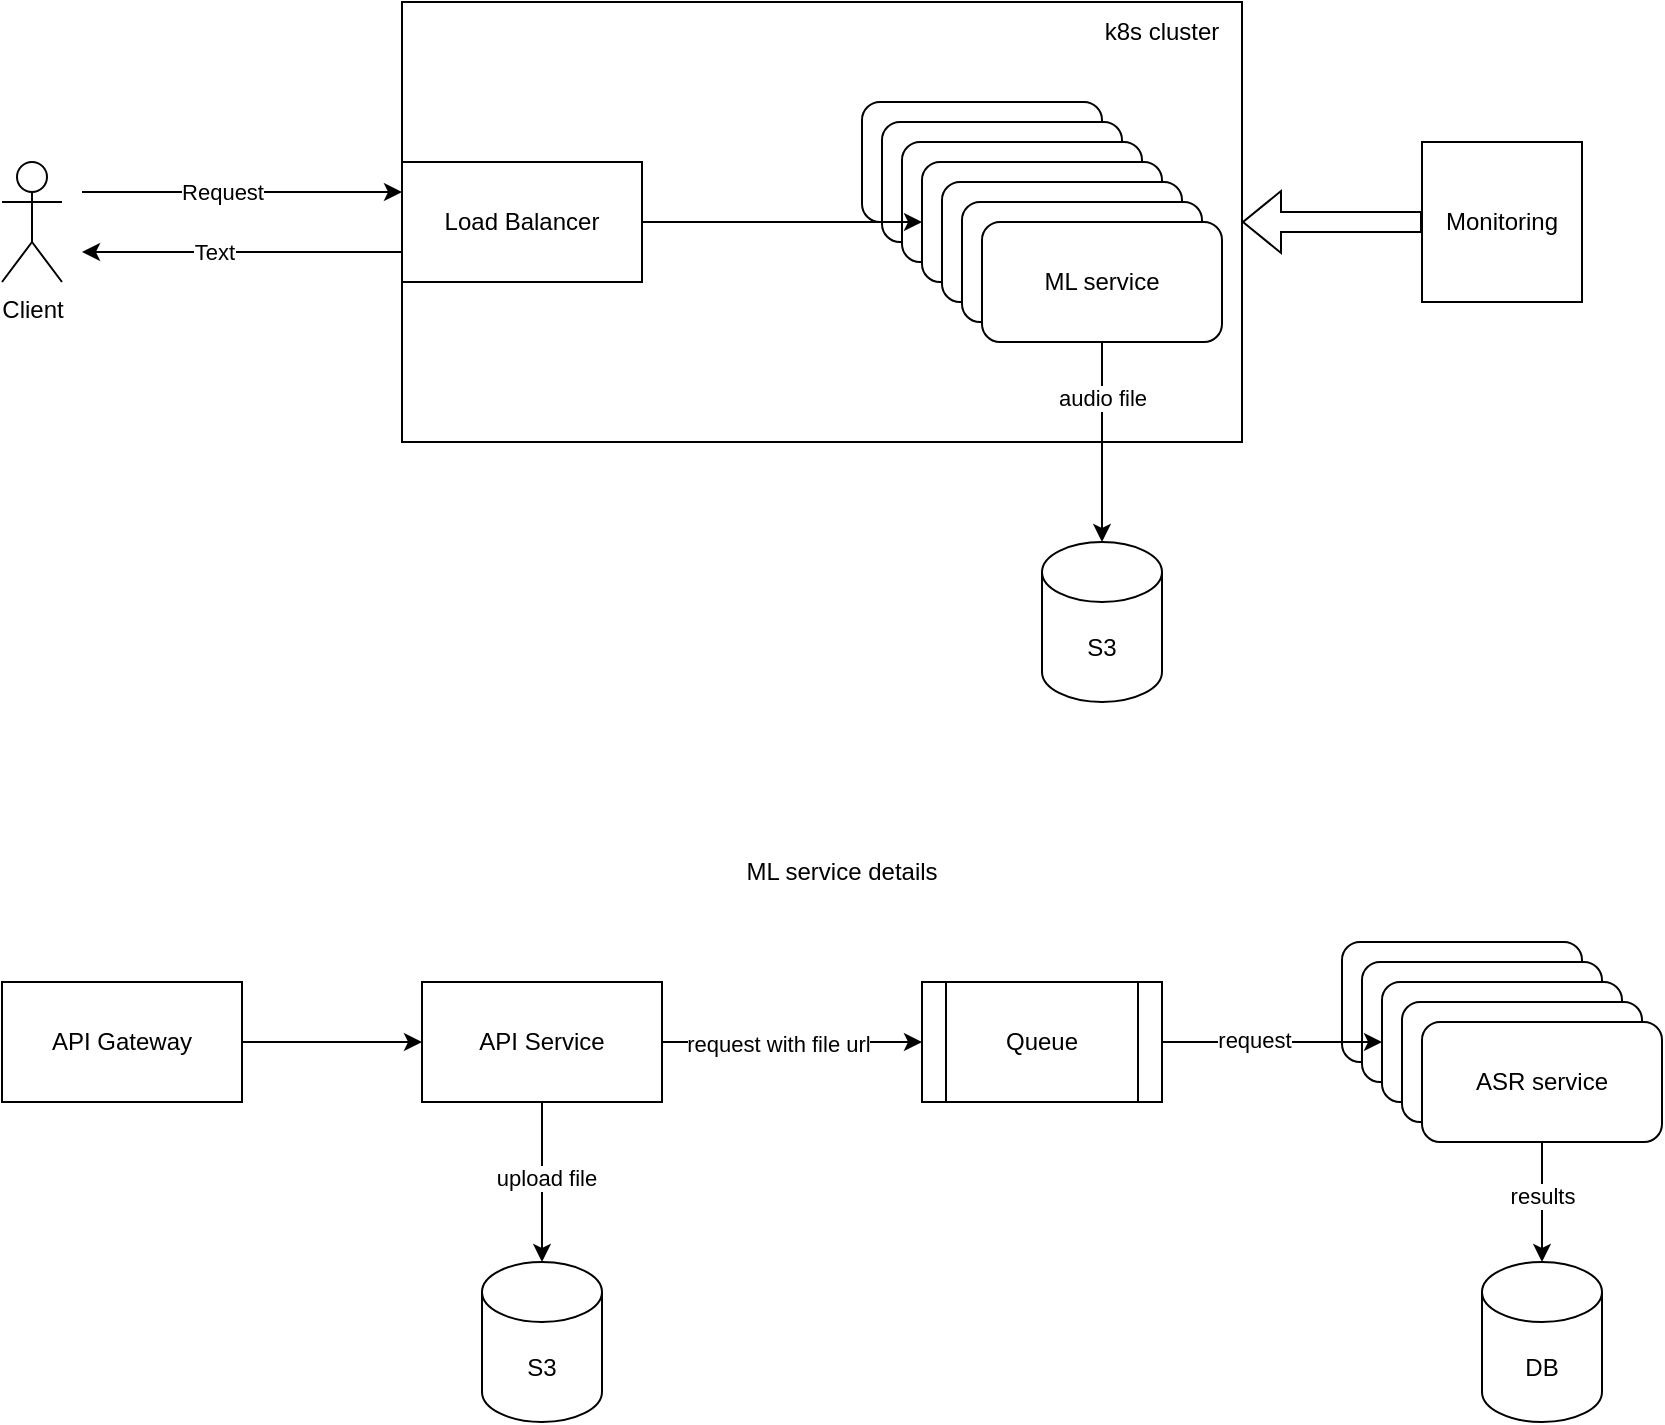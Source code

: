 <mxfile version="24.7.7">
  <diagram name="Page-1" id="upOTJ0jmmhxhSmlYqF_-">
    <mxGraphModel dx="1434" dy="785" grid="1" gridSize="10" guides="1" tooltips="1" connect="1" arrows="1" fold="1" page="1" pageScale="1" pageWidth="850" pageHeight="1100" math="0" shadow="0">
      <root>
        <mxCell id="0" />
        <mxCell id="1" parent="0" />
        <mxCell id="Utul95HGGhNCa7YosB5a-2" value="" style="rounded=0;whiteSpace=wrap;html=1;" vertex="1" parent="1">
          <mxGeometry x="200" width="420" height="220" as="geometry" />
        </mxCell>
        <mxCell id="Utul95HGGhNCa7YosB5a-4" value="" style="rounded=1;whiteSpace=wrap;html=1;" vertex="1" parent="1">
          <mxGeometry x="430" y="50" width="120" height="60" as="geometry" />
        </mxCell>
        <mxCell id="Utul95HGGhNCa7YosB5a-5" value="" style="rounded=1;whiteSpace=wrap;html=1;" vertex="1" parent="1">
          <mxGeometry x="440" y="60" width="120" height="60" as="geometry" />
        </mxCell>
        <mxCell id="Utul95HGGhNCa7YosB5a-6" value="" style="rounded=1;whiteSpace=wrap;html=1;" vertex="1" parent="1">
          <mxGeometry x="450" y="70" width="120" height="60" as="geometry" />
        </mxCell>
        <mxCell id="Utul95HGGhNCa7YosB5a-7" value="" style="rounded=1;whiteSpace=wrap;html=1;" vertex="1" parent="1">
          <mxGeometry x="460" y="80" width="120" height="60" as="geometry" />
        </mxCell>
        <mxCell id="Utul95HGGhNCa7YosB5a-8" value="" style="rounded=1;whiteSpace=wrap;html=1;" vertex="1" parent="1">
          <mxGeometry x="470" y="90" width="120" height="60" as="geometry" />
        </mxCell>
        <mxCell id="Utul95HGGhNCa7YosB5a-34" value="" style="rounded=1;whiteSpace=wrap;html=1;" vertex="1" parent="1">
          <mxGeometry x="670" y="470" width="120" height="60" as="geometry" />
        </mxCell>
        <mxCell id="Utul95HGGhNCa7YosB5a-35" value="" style="rounded=1;whiteSpace=wrap;html=1;" vertex="1" parent="1">
          <mxGeometry x="680" y="480" width="120" height="60" as="geometry" />
        </mxCell>
        <mxCell id="Utul95HGGhNCa7YosB5a-36" value="" style="rounded=1;whiteSpace=wrap;html=1;" vertex="1" parent="1">
          <mxGeometry x="690" y="490" width="120" height="60" as="geometry" />
        </mxCell>
        <mxCell id="Utul95HGGhNCa7YosB5a-37" value="" style="rounded=1;whiteSpace=wrap;html=1;" vertex="1" parent="1">
          <mxGeometry x="700" y="500" width="120" height="60" as="geometry" />
        </mxCell>
        <mxCell id="Utul95HGGhNCa7YosB5a-1" value="Client" style="shape=umlActor;verticalLabelPosition=bottom;verticalAlign=top;html=1;outlineConnect=0;" vertex="1" parent="1">
          <mxGeometry y="80" width="30" height="60" as="geometry" />
        </mxCell>
        <mxCell id="Utul95HGGhNCa7YosB5a-12" style="edgeStyle=orthogonalEdgeStyle;rounded=0;orthogonalLoop=1;jettySize=auto;html=1;exitX=1;exitY=0.5;exitDx=0;exitDy=0;entryX=0;entryY=0.5;entryDx=0;entryDy=0;" edge="1" parent="1" source="Utul95HGGhNCa7YosB5a-3" target="Utul95HGGhNCa7YosB5a-7">
          <mxGeometry relative="1" as="geometry" />
        </mxCell>
        <mxCell id="Utul95HGGhNCa7YosB5a-3" value="Load Balancer" style="rounded=0;whiteSpace=wrap;html=1;" vertex="1" parent="1">
          <mxGeometry x="200" y="80" width="120" height="60" as="geometry" />
        </mxCell>
        <mxCell id="Utul95HGGhNCa7YosB5a-9" value="" style="rounded=1;whiteSpace=wrap;html=1;" vertex="1" parent="1">
          <mxGeometry x="480" y="100" width="120" height="60" as="geometry" />
        </mxCell>
        <mxCell id="Utul95HGGhNCa7YosB5a-22" style="edgeStyle=orthogonalEdgeStyle;rounded=0;orthogonalLoop=1;jettySize=auto;html=1;exitX=0.5;exitY=1;exitDx=0;exitDy=0;" edge="1" parent="1" source="Utul95HGGhNCa7YosB5a-10" target="Utul95HGGhNCa7YosB5a-21">
          <mxGeometry relative="1" as="geometry" />
        </mxCell>
        <mxCell id="Utul95HGGhNCa7YosB5a-23" value="audio file" style="edgeLabel;html=1;align=center;verticalAlign=middle;resizable=0;points=[];" vertex="1" connectable="0" parent="Utul95HGGhNCa7YosB5a-22">
          <mxGeometry x="-0.44" relative="1" as="geometry">
            <mxPoint as="offset" />
          </mxGeometry>
        </mxCell>
        <mxCell id="Utul95HGGhNCa7YosB5a-10" value="ML service" style="rounded=1;whiteSpace=wrap;html=1;" vertex="1" parent="1">
          <mxGeometry x="490" y="110" width="120" height="60" as="geometry" />
        </mxCell>
        <mxCell id="Utul95HGGhNCa7YosB5a-16" value="" style="endArrow=classic;html=1;rounded=0;entryX=0;entryY=0.25;entryDx=0;entryDy=0;" edge="1" parent="1" target="Utul95HGGhNCa7YosB5a-3">
          <mxGeometry width="50" height="50" relative="1" as="geometry">
            <mxPoint x="40" y="95" as="sourcePoint" />
            <mxPoint x="360" y="290" as="targetPoint" />
          </mxGeometry>
        </mxCell>
        <mxCell id="Utul95HGGhNCa7YosB5a-18" value="Request" style="edgeLabel;html=1;align=center;verticalAlign=middle;resizable=0;points=[];" vertex="1" connectable="0" parent="Utul95HGGhNCa7YosB5a-16">
          <mxGeometry x="-0.125" relative="1" as="geometry">
            <mxPoint as="offset" />
          </mxGeometry>
        </mxCell>
        <mxCell id="Utul95HGGhNCa7YosB5a-17" value="" style="endArrow=classic;html=1;rounded=0;exitX=0;exitY=0.75;exitDx=0;exitDy=0;" edge="1" parent="1" source="Utul95HGGhNCa7YosB5a-3">
          <mxGeometry width="50" height="50" relative="1" as="geometry">
            <mxPoint x="310" y="340" as="sourcePoint" />
            <mxPoint x="40" y="125" as="targetPoint" />
          </mxGeometry>
        </mxCell>
        <mxCell id="Utul95HGGhNCa7YosB5a-19" value="Text" style="edgeLabel;html=1;align=center;verticalAlign=middle;resizable=0;points=[];" vertex="1" connectable="0" parent="Utul95HGGhNCa7YosB5a-17">
          <mxGeometry x="0.175" relative="1" as="geometry">
            <mxPoint as="offset" />
          </mxGeometry>
        </mxCell>
        <mxCell id="Utul95HGGhNCa7YosB5a-20" value="k8s cluster" style="text;html=1;align=center;verticalAlign=middle;whiteSpace=wrap;rounded=0;" vertex="1" parent="1">
          <mxGeometry x="550" width="60" height="30" as="geometry" />
        </mxCell>
        <mxCell id="Utul95HGGhNCa7YosB5a-21" value="S3" style="shape=cylinder3;whiteSpace=wrap;html=1;boundedLbl=1;backgroundOutline=1;size=15;" vertex="1" parent="1">
          <mxGeometry x="520" y="270" width="60" height="80" as="geometry" />
        </mxCell>
        <mxCell id="Utul95HGGhNCa7YosB5a-33" style="edgeStyle=orthogonalEdgeStyle;rounded=0;orthogonalLoop=1;jettySize=auto;html=1;exitX=1;exitY=0.5;exitDx=0;exitDy=0;entryX=0;entryY=0.5;entryDx=0;entryDy=0;" edge="1" parent="1" source="Utul95HGGhNCa7YosB5a-24" target="Utul95HGGhNCa7YosB5a-25">
          <mxGeometry relative="1" as="geometry" />
        </mxCell>
        <mxCell id="Utul95HGGhNCa7YosB5a-24" value="API Gateway" style="rounded=0;whiteSpace=wrap;html=1;" vertex="1" parent="1">
          <mxGeometry y="490" width="120" height="60" as="geometry" />
        </mxCell>
        <mxCell id="Utul95HGGhNCa7YosB5a-31" style="edgeStyle=orthogonalEdgeStyle;rounded=0;orthogonalLoop=1;jettySize=auto;html=1;exitX=1;exitY=0.5;exitDx=0;exitDy=0;entryX=0;entryY=0.5;entryDx=0;entryDy=0;" edge="1" parent="1" source="Utul95HGGhNCa7YosB5a-25" target="Utul95HGGhNCa7YosB5a-30">
          <mxGeometry relative="1" as="geometry" />
        </mxCell>
        <mxCell id="Utul95HGGhNCa7YosB5a-32" value="request with file url" style="edgeLabel;html=1;align=center;verticalAlign=middle;resizable=0;points=[];" vertex="1" connectable="0" parent="Utul95HGGhNCa7YosB5a-31">
          <mxGeometry x="-0.108" y="-1" relative="1" as="geometry">
            <mxPoint as="offset" />
          </mxGeometry>
        </mxCell>
        <mxCell id="Utul95HGGhNCa7YosB5a-25" value="API Service" style="rounded=0;whiteSpace=wrap;html=1;" vertex="1" parent="1">
          <mxGeometry x="210" y="490" width="120" height="60" as="geometry" />
        </mxCell>
        <mxCell id="Utul95HGGhNCa7YosB5a-26" value="S3" style="shape=cylinder3;whiteSpace=wrap;html=1;boundedLbl=1;backgroundOutline=1;size=15;" vertex="1" parent="1">
          <mxGeometry x="240" y="630" width="60" height="80" as="geometry" />
        </mxCell>
        <mxCell id="Utul95HGGhNCa7YosB5a-27" style="edgeStyle=orthogonalEdgeStyle;rounded=0;orthogonalLoop=1;jettySize=auto;html=1;exitX=0.5;exitY=1;exitDx=0;exitDy=0;entryX=0.5;entryY=0;entryDx=0;entryDy=0;entryPerimeter=0;" edge="1" parent="1" source="Utul95HGGhNCa7YosB5a-25" target="Utul95HGGhNCa7YosB5a-26">
          <mxGeometry relative="1" as="geometry" />
        </mxCell>
        <mxCell id="Utul95HGGhNCa7YosB5a-28" value="upload file" style="edgeLabel;html=1;align=center;verticalAlign=middle;resizable=0;points=[];" vertex="1" connectable="0" parent="Utul95HGGhNCa7YosB5a-27">
          <mxGeometry x="-0.05" y="2" relative="1" as="geometry">
            <mxPoint as="offset" />
          </mxGeometry>
        </mxCell>
        <mxCell id="Utul95HGGhNCa7YosB5a-42" style="edgeStyle=orthogonalEdgeStyle;rounded=0;orthogonalLoop=1;jettySize=auto;html=1;exitX=1;exitY=0.5;exitDx=0;exitDy=0;entryX=0;entryY=0.5;entryDx=0;entryDy=0;" edge="1" parent="1" source="Utul95HGGhNCa7YosB5a-30" target="Utul95HGGhNCa7YosB5a-36">
          <mxGeometry relative="1" as="geometry" />
        </mxCell>
        <mxCell id="Utul95HGGhNCa7YosB5a-43" value="request" style="edgeLabel;html=1;align=center;verticalAlign=middle;resizable=0;points=[];" vertex="1" connectable="0" parent="Utul95HGGhNCa7YosB5a-42">
          <mxGeometry x="-0.164" y="1" relative="1" as="geometry">
            <mxPoint as="offset" />
          </mxGeometry>
        </mxCell>
        <mxCell id="Utul95HGGhNCa7YosB5a-30" value="Queue" style="shape=process;whiteSpace=wrap;html=1;backgroundOutline=1;" vertex="1" parent="1">
          <mxGeometry x="460" y="490" width="120" height="60" as="geometry" />
        </mxCell>
        <mxCell id="Utul95HGGhNCa7YosB5a-38" value="ASR service" style="rounded=1;whiteSpace=wrap;html=1;" vertex="1" parent="1">
          <mxGeometry x="710" y="510" width="120" height="60" as="geometry" />
        </mxCell>
        <mxCell id="Utul95HGGhNCa7YosB5a-39" value="DB" style="shape=cylinder3;whiteSpace=wrap;html=1;boundedLbl=1;backgroundOutline=1;size=15;" vertex="1" parent="1">
          <mxGeometry x="740" y="630" width="60" height="80" as="geometry" />
        </mxCell>
        <mxCell id="Utul95HGGhNCa7YosB5a-40" style="edgeStyle=orthogonalEdgeStyle;rounded=0;orthogonalLoop=1;jettySize=auto;html=1;exitX=0.5;exitY=1;exitDx=0;exitDy=0;entryX=0.5;entryY=0;entryDx=0;entryDy=0;entryPerimeter=0;" edge="1" parent="1" source="Utul95HGGhNCa7YosB5a-38" target="Utul95HGGhNCa7YosB5a-39">
          <mxGeometry relative="1" as="geometry" />
        </mxCell>
        <mxCell id="Utul95HGGhNCa7YosB5a-41" value="results" style="edgeLabel;html=1;align=center;verticalAlign=middle;resizable=0;points=[];" vertex="1" connectable="0" parent="Utul95HGGhNCa7YosB5a-40">
          <mxGeometry x="-0.1" relative="1" as="geometry">
            <mxPoint as="offset" />
          </mxGeometry>
        </mxCell>
        <mxCell id="Utul95HGGhNCa7YosB5a-47" style="edgeStyle=orthogonalEdgeStyle;rounded=0;orthogonalLoop=1;jettySize=auto;html=1;exitX=0;exitY=0.5;exitDx=0;exitDy=0;entryX=1;entryY=0.5;entryDx=0;entryDy=0;strokeColor=none;" edge="1" parent="1" source="Utul95HGGhNCa7YosB5a-44" target="Utul95HGGhNCa7YosB5a-2">
          <mxGeometry relative="1" as="geometry" />
        </mxCell>
        <mxCell id="Utul95HGGhNCa7YosB5a-48" style="edgeStyle=orthogonalEdgeStyle;rounded=0;orthogonalLoop=1;jettySize=auto;html=1;exitX=0;exitY=0.5;exitDx=0;exitDy=0;entryX=1;entryY=0.5;entryDx=0;entryDy=0;shape=flexArrow;" edge="1" parent="1" source="Utul95HGGhNCa7YosB5a-44" target="Utul95HGGhNCa7YosB5a-2">
          <mxGeometry relative="1" as="geometry" />
        </mxCell>
        <mxCell id="Utul95HGGhNCa7YosB5a-44" value="Monitoring" style="whiteSpace=wrap;html=1;aspect=fixed;" vertex="1" parent="1">
          <mxGeometry x="710" y="70" width="80" height="80" as="geometry" />
        </mxCell>
        <mxCell id="Utul95HGGhNCa7YosB5a-49" value="ML service details" style="text;html=1;align=center;verticalAlign=middle;whiteSpace=wrap;rounded=0;" vertex="1" parent="1">
          <mxGeometry x="330" y="420" width="180" height="30" as="geometry" />
        </mxCell>
      </root>
    </mxGraphModel>
  </diagram>
</mxfile>
